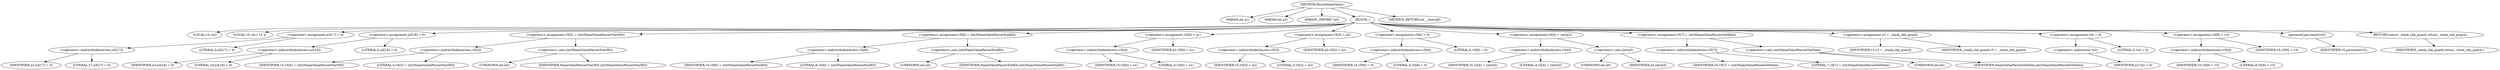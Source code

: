 digraph ParseNameValue {  
"1000103" [label = "(METHOD,ParseNameValue)" ]
"1000104" [label = "(PARAM,int a1)" ]
"1000105" [label = "(PARAM,int a2)" ]
"1000106" [label = "(PARAM,_DWORD *a3)" ]
"1000107" [label = "(BLOCK,,)" ]
"1000108" [label = "(LOCAL,v3: int)" ]
"1000109" [label = "(LOCAL,v5: int [ 10 ])" ]
"1000110" [label = "(<operator>.assignment,a3[17] = 0)" ]
"1000111" [label = "(<operator>.indirectIndexAccess,a3[17])" ]
"1000112" [label = "(IDENTIFIER,a3,a3[17] = 0)" ]
"1000113" [label = "(LITERAL,17,a3[17] = 0)" ]
"1000114" [label = "(LITERAL,0,a3[17] = 0)" ]
"1000115" [label = "(<operator>.assignment,a3[18] = 0)" ]
"1000116" [label = "(<operator>.indirectIndexAccess,a3[18])" ]
"1000117" [label = "(IDENTIFIER,a3,a3[18] = 0)" ]
"1000118" [label = "(LITERAL,18,a3[18] = 0)" ]
"1000119" [label = "(LITERAL,0,a3[18] = 0)" ]
"1000120" [label = "(<operator>.assignment,v5[5] = (int)NameValueParserStartElt)" ]
"1000121" [label = "(<operator>.indirectIndexAccess,v5[5])" ]
"1000122" [label = "(IDENTIFIER,v5,v5[5] = (int)NameValueParserStartElt)" ]
"1000123" [label = "(LITERAL,5,v5[5] = (int)NameValueParserStartElt)" ]
"1000124" [label = "(<operator>.cast,(int)NameValueParserStartElt)" ]
"1000125" [label = "(UNKNOWN,int,int)" ]
"1000126" [label = "(IDENTIFIER,NameValueParserStartElt,(int)NameValueParserStartElt)" ]
"1000127" [label = "(<operator>.assignment,v5[6] = (int)NameValueParserEndElt)" ]
"1000128" [label = "(<operator>.indirectIndexAccess,v5[6])" ]
"1000129" [label = "(IDENTIFIER,v5,v5[6] = (int)NameValueParserEndElt)" ]
"1000130" [label = "(LITERAL,6,v5[6] = (int)NameValueParserEndElt)" ]
"1000131" [label = "(<operator>.cast,(int)NameValueParserEndElt)" ]
"1000132" [label = "(UNKNOWN,int,int)" ]
"1000133" [label = "(IDENTIFIER,NameValueParserEndElt,(int)NameValueParserEndElt)" ]
"1000134" [label = "(<operator>.assignment,v5[0] = a1)" ]
"1000135" [label = "(<operator>.indirectIndexAccess,v5[0])" ]
"1000136" [label = "(IDENTIFIER,v5,v5[0] = a1)" ]
"1000137" [label = "(LITERAL,0,v5[0] = a1)" ]
"1000138" [label = "(IDENTIFIER,a1,v5[0] = a1)" ]
"1000139" [label = "(<operator>.assignment,v5[3] = a2)" ]
"1000140" [label = "(<operator>.indirectIndexAccess,v5[3])" ]
"1000141" [label = "(IDENTIFIER,v5,v5[3] = a2)" ]
"1000142" [label = "(LITERAL,3,v5[3] = a2)" ]
"1000143" [label = "(IDENTIFIER,a2,v5[3] = a2)" ]
"1000144" [label = "(<operator>.assignment,v5[8] = 0)" ]
"1000145" [label = "(<operator>.indirectIndexAccess,v5[8])" ]
"1000146" [label = "(IDENTIFIER,v5,v5[8] = 0)" ]
"1000147" [label = "(LITERAL,8,v5[8] = 0)" ]
"1000148" [label = "(LITERAL,0,v5[8] = 0)" ]
"1000149" [label = "(<operator>.assignment,v5[4] = (int)a3)" ]
"1000150" [label = "(<operator>.indirectIndexAccess,v5[4])" ]
"1000151" [label = "(IDENTIFIER,v5,v5[4] = (int)a3)" ]
"1000152" [label = "(LITERAL,4,v5[4] = (int)a3)" ]
"1000153" [label = "(<operator>.cast,(int)a3)" ]
"1000154" [label = "(UNKNOWN,int,int)" ]
"1000155" [label = "(IDENTIFIER,a3,(int)a3)" ]
"1000156" [label = "(<operator>.assignment,v5[7] = (int)NameValueParserGetData)" ]
"1000157" [label = "(<operator>.indirectIndexAccess,v5[7])" ]
"1000158" [label = "(IDENTIFIER,v5,v5[7] = (int)NameValueParserGetData)" ]
"1000159" [label = "(LITERAL,7,v5[7] = (int)NameValueParserGetData)" ]
"1000160" [label = "(<operator>.cast,(int)NameValueParserGetData)" ]
"1000161" [label = "(UNKNOWN,int,int)" ]
"1000162" [label = "(IDENTIFIER,NameValueParserGetData,(int)NameValueParserGetData)" ]
"1000163" [label = "(<operator>.assignment,v3 = _stack_chk_guard)" ]
"1000164" [label = "(IDENTIFIER,v3,v3 = _stack_chk_guard)" ]
"1000165" [label = "(IDENTIFIER,_stack_chk_guard,v3 = _stack_chk_guard)" ]
"1000166" [label = "(<operator>.assignment,*a3 = 0)" ]
"1000167" [label = "(<operator>.indirection,*a3)" ]
"1000168" [label = "(IDENTIFIER,a3,*a3 = 0)" ]
"1000169" [label = "(LITERAL,0,*a3 = 0)" ]
"1000170" [label = "(<operator>.assignment,v5[9] = v3)" ]
"1000171" [label = "(<operator>.indirectIndexAccess,v5[9])" ]
"1000172" [label = "(IDENTIFIER,v5,v5[9] = v3)" ]
"1000173" [label = "(LITERAL,9,v5[9] = v3)" ]
"1000174" [label = "(IDENTIFIER,v3,v5[9] = v3)" ]
"1000175" [label = "(parsexml,parsexml(v5))" ]
"1000176" [label = "(IDENTIFIER,v5,parsexml(v5))" ]
"1000177" [label = "(RETURN,return _stack_chk_guard;,return _stack_chk_guard;)" ]
"1000178" [label = "(IDENTIFIER,_stack_chk_guard,return _stack_chk_guard;)" ]
"1000179" [label = "(METHOD_RETURN,int __fastcall)" ]
  "1000103" -> "1000104" 
  "1000103" -> "1000105" 
  "1000103" -> "1000106" 
  "1000103" -> "1000107" 
  "1000103" -> "1000179" 
  "1000107" -> "1000108" 
  "1000107" -> "1000109" 
  "1000107" -> "1000110" 
  "1000107" -> "1000115" 
  "1000107" -> "1000120" 
  "1000107" -> "1000127" 
  "1000107" -> "1000134" 
  "1000107" -> "1000139" 
  "1000107" -> "1000144" 
  "1000107" -> "1000149" 
  "1000107" -> "1000156" 
  "1000107" -> "1000163" 
  "1000107" -> "1000166" 
  "1000107" -> "1000170" 
  "1000107" -> "1000175" 
  "1000107" -> "1000177" 
  "1000110" -> "1000111" 
  "1000110" -> "1000114" 
  "1000111" -> "1000112" 
  "1000111" -> "1000113" 
  "1000115" -> "1000116" 
  "1000115" -> "1000119" 
  "1000116" -> "1000117" 
  "1000116" -> "1000118" 
  "1000120" -> "1000121" 
  "1000120" -> "1000124" 
  "1000121" -> "1000122" 
  "1000121" -> "1000123" 
  "1000124" -> "1000125" 
  "1000124" -> "1000126" 
  "1000127" -> "1000128" 
  "1000127" -> "1000131" 
  "1000128" -> "1000129" 
  "1000128" -> "1000130" 
  "1000131" -> "1000132" 
  "1000131" -> "1000133" 
  "1000134" -> "1000135" 
  "1000134" -> "1000138" 
  "1000135" -> "1000136" 
  "1000135" -> "1000137" 
  "1000139" -> "1000140" 
  "1000139" -> "1000143" 
  "1000140" -> "1000141" 
  "1000140" -> "1000142" 
  "1000144" -> "1000145" 
  "1000144" -> "1000148" 
  "1000145" -> "1000146" 
  "1000145" -> "1000147" 
  "1000149" -> "1000150" 
  "1000149" -> "1000153" 
  "1000150" -> "1000151" 
  "1000150" -> "1000152" 
  "1000153" -> "1000154" 
  "1000153" -> "1000155" 
  "1000156" -> "1000157" 
  "1000156" -> "1000160" 
  "1000157" -> "1000158" 
  "1000157" -> "1000159" 
  "1000160" -> "1000161" 
  "1000160" -> "1000162" 
  "1000163" -> "1000164" 
  "1000163" -> "1000165" 
  "1000166" -> "1000167" 
  "1000166" -> "1000169" 
  "1000167" -> "1000168" 
  "1000170" -> "1000171" 
  "1000170" -> "1000174" 
  "1000171" -> "1000172" 
  "1000171" -> "1000173" 
  "1000175" -> "1000176" 
  "1000177" -> "1000178" 
}
